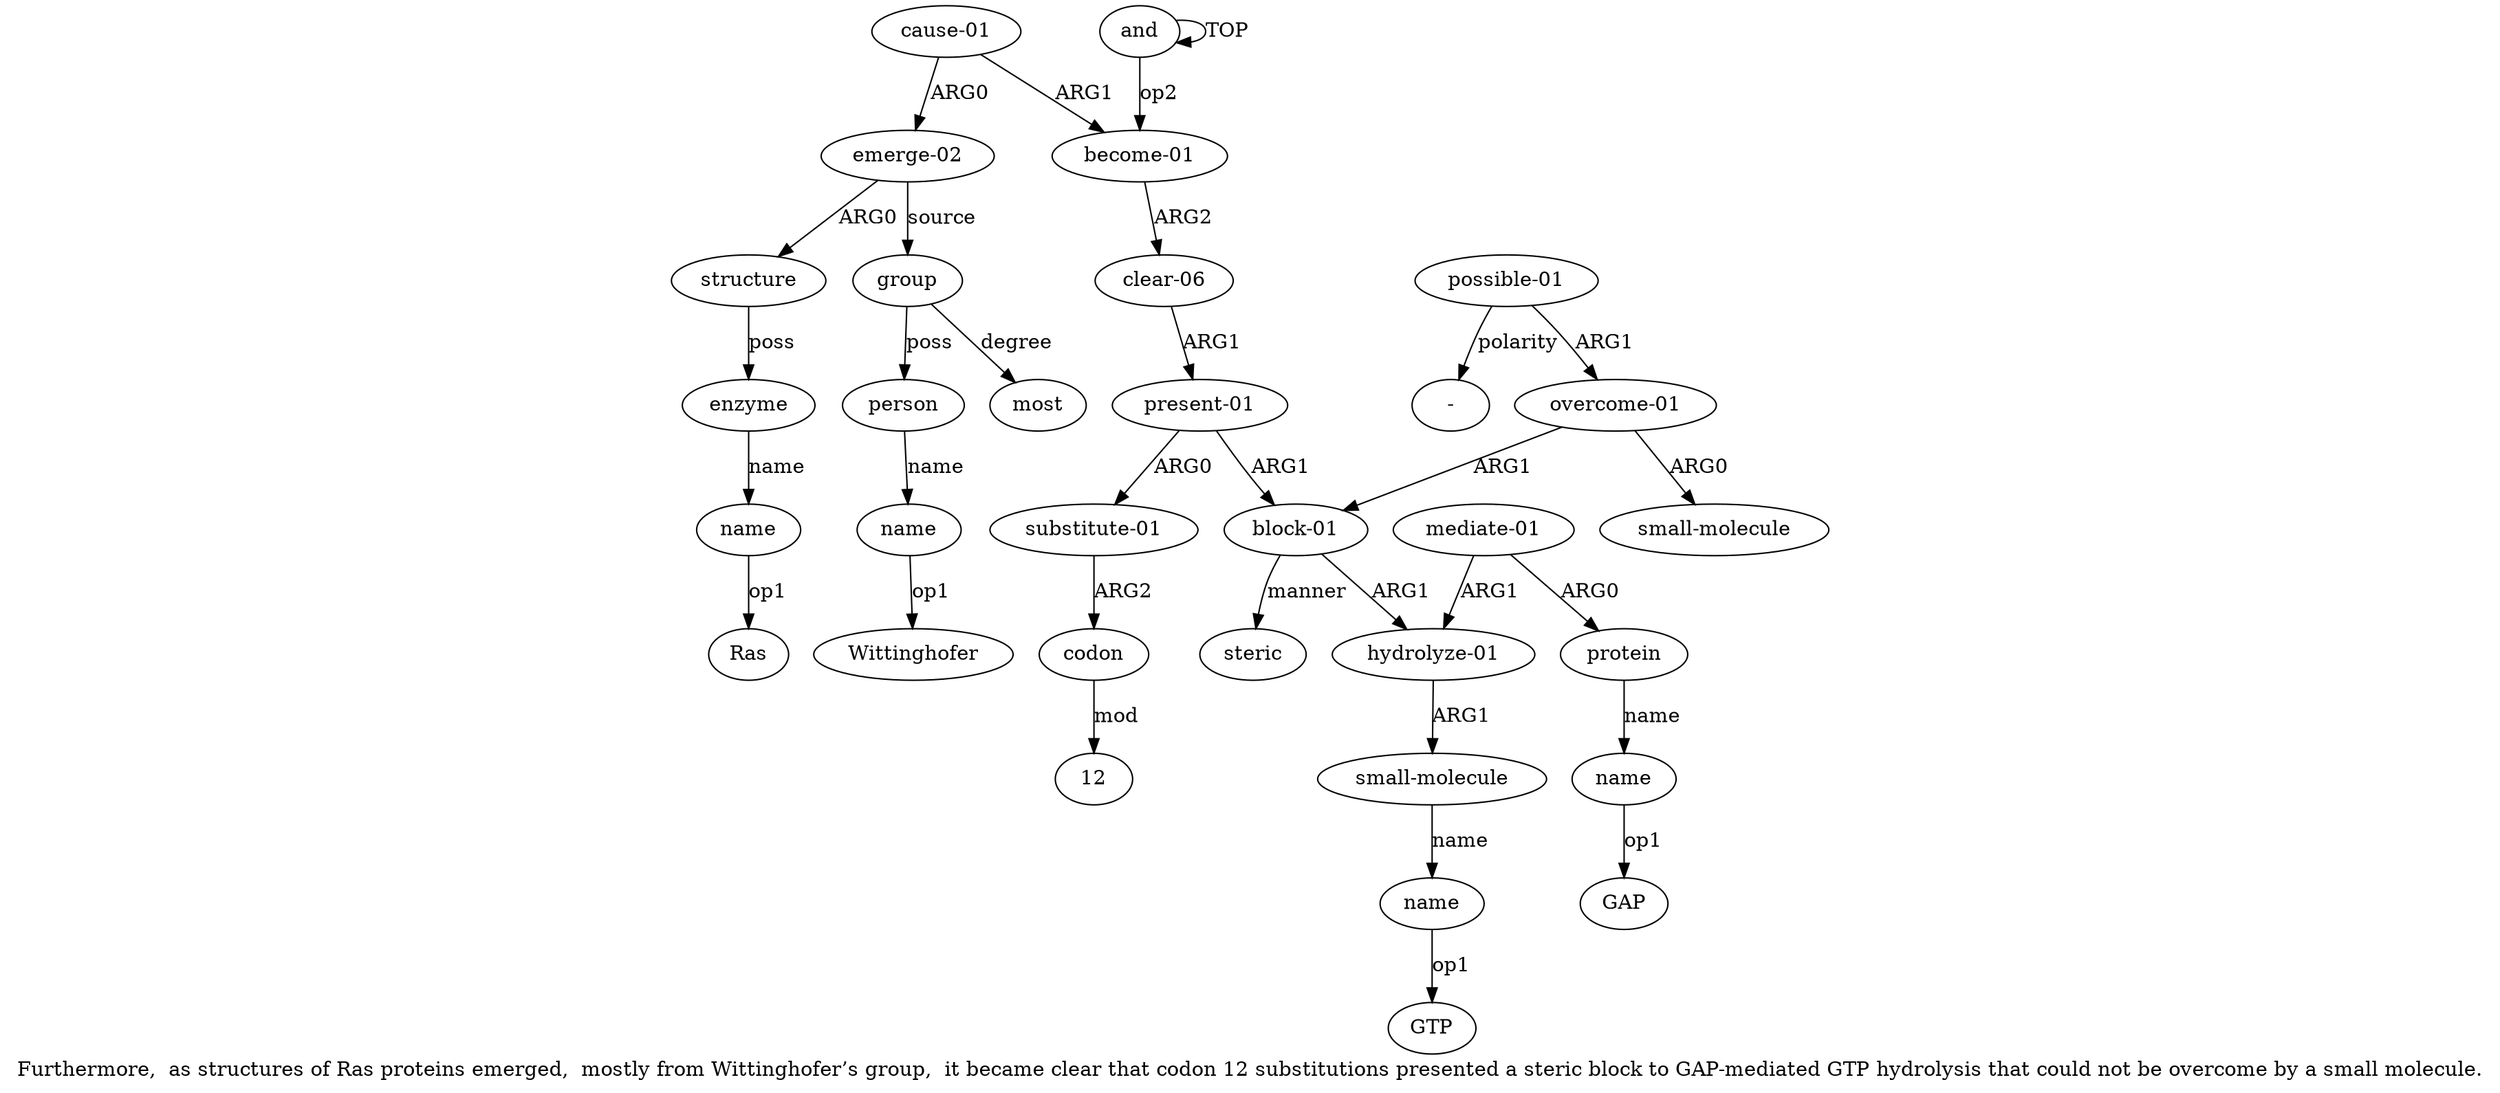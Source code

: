 digraph  {
	graph [label="Furthermore,  as structures of Ras proteins emerged,  mostly from Wittinghofer’s group,  it became clear that codon 12 substitutions \
presented a steric block to GAP-mediated GTP hydrolysis that could not be overcome by a small molecule."];
	node [label="\N"];
	a20	 [color=black,
		gold_ind=20,
		gold_label=enzyme,
		label=enzyme,
		test_ind=20,
		test_label=enzyme];
	a21	 [color=black,
		gold_ind=21,
		gold_label=name,
		label=name,
		test_ind=21,
		test_label=name];
	a20 -> a21 [key=0,
	color=black,
	gold_label=name,
	label=name,
	test_label=name];
"a21 Ras" [color=black,
	gold_ind=-1,
	gold_label=Ras,
	label=Ras,
	test_ind=-1,
	test_label=Ras];
a21 -> "a21 Ras" [key=0,
color=black,
gold_label=op1,
label=op1,
test_label=op1];
a22 [color=black,
gold_ind=22,
gold_label=group,
label=group,
test_ind=22,
test_label=group];
a23 [color=black,
gold_ind=23,
gold_label=person,
label=person,
test_ind=23,
test_label=person];
a22 -> a23 [key=0,
color=black,
gold_label=poss,
label=poss,
test_label=poss];
a25 [color=black,
gold_ind=25,
gold_label=most,
label=most,
test_ind=25,
test_label=most];
a22 -> a25 [key=0,
color=black,
gold_label=degree,
label=degree,
test_label=degree];
a24 [color=black,
gold_ind=24,
gold_label=name,
label=name,
test_ind=24,
test_label=name];
a23 -> a24 [key=0,
color=black,
gold_label=name,
label=name,
test_label=name];
"a24 Wittinghofer" [color=black,
gold_ind=-1,
gold_label=Wittinghofer,
label=Wittinghofer,
test_ind=-1,
test_label=Wittinghofer];
a24 -> "a24 Wittinghofer" [key=0,
color=black,
gold_label=op1,
label=op1,
test_label=op1];
"a16 -" [color=black,
gold_ind=-1,
gold_label="-",
label="-",
test_ind=-1,
test_label="-"];
a15 [color=black,
gold_ind=15,
gold_label="small-molecule",
label="small-molecule",
test_ind=15,
test_label="small-molecule"];
a14 [color=black,
gold_ind=14,
gold_label="overcome-01",
label="overcome-01",
test_ind=14,
test_label="overcome-01"];
a14 -> a15 [key=0,
color=black,
gold_label=ARG0,
label=ARG0,
test_label=ARG0];
a6 [color=black,
gold_ind=6,
gold_label="block-01",
label="block-01",
test_ind=6,
test_label="block-01"];
a14 -> a6 [key=0,
color=black,
gold_label=ARG1,
label=ARG1,
test_label=ARG1];
a17 [color=black,
gold_ind=17,
gold_label="cause-01",
label="cause-01",
test_ind=17,
test_label="cause-01"];
a18 [color=black,
gold_ind=18,
gold_label="emerge-02",
label="emerge-02",
test_ind=18,
test_label="emerge-02"];
a17 -> a18 [key=0,
color=black,
gold_label=ARG0,
label=ARG0,
test_label=ARG0];
a1 [color=black,
gold_ind=1,
gold_label="become-01",
label="become-01",
test_ind=1,
test_label="become-01"];
a17 -> a1 [key=0,
color=black,
gold_label=ARG1,
label=ARG1,
test_label=ARG1];
a16 [color=black,
gold_ind=16,
gold_label="possible-01",
label="possible-01",
test_ind=16,
test_label="possible-01"];
a16 -> "a16 -" [key=0,
color=black,
gold_label=polarity,
label=polarity,
test_label=polarity];
a16 -> a14 [key=0,
color=black,
gold_label=ARG1,
label=ARG1,
test_label=ARG1];
a11 [color=black,
gold_ind=11,
gold_label=protein,
label=protein,
test_ind=11,
test_label=protein];
a12 [color=black,
gold_ind=12,
gold_label=name,
label=name,
test_ind=12,
test_label=name];
a11 -> a12 [key=0,
color=black,
gold_label=name,
label=name,
test_label=name];
a10 [color=black,
gold_ind=10,
gold_label="mediate-01",
label="mediate-01",
test_ind=10,
test_label="mediate-01"];
a10 -> a11 [key=0,
color=black,
gold_label=ARG0,
label=ARG0,
test_label=ARG0];
a7 [color=black,
gold_ind=7,
gold_label="hydrolyze-01",
label="hydrolyze-01",
test_ind=7,
test_label="hydrolyze-01"];
a10 -> a7 [key=0,
color=black,
gold_label=ARG1,
label=ARG1,
test_label=ARG1];
a13 [color=black,
gold_ind=13,
gold_label=steric,
label=steric,
test_ind=13,
test_label=steric];
"a12 GAP" [color=black,
gold_ind=-1,
gold_label=GAP,
label=GAP,
test_ind=-1,
test_label=GAP];
a12 -> "a12 GAP" [key=0,
color=black,
gold_label=op1,
label=op1,
test_label=op1];
a19 [color=black,
gold_ind=19,
gold_label=structure,
label=structure,
test_ind=19,
test_label=structure];
a19 -> a20 [key=0,
color=black,
gold_label=poss,
label=poss,
test_label=poss];
a18 -> a22 [key=0,
color=black,
gold_label=source,
label=source,
test_label=source];
a18 -> a19 [key=0,
color=black,
gold_label=ARG0,
label=ARG0,
test_label=ARG0];
"a9 GTP" [color=black,
gold_ind=-1,
gold_label=GTP,
label=GTP,
test_ind=-1,
test_label=GTP];
a2 [color=black,
gold_ind=2,
gold_label="clear-06",
label="clear-06",
test_ind=2,
test_label="clear-06"];
a1 -> a2 [key=0,
color=black,
gold_label=ARG2,
label=ARG2,
test_label=ARG2];
a0 [color=black,
gold_ind=0,
gold_label=and,
label=and,
test_ind=0,
test_label=and];
a0 -> a1 [key=0,
color=black,
gold_label=op2,
label=op2,
test_label=op2];
a0 -> a0 [key=0,
color=black,
gold_label=TOP,
label=TOP,
test_label=TOP];
a3 [color=black,
gold_ind=3,
gold_label="present-01",
label="present-01",
test_ind=3,
test_label="present-01"];
a4 [color=black,
gold_ind=4,
gold_label="substitute-01",
label="substitute-01",
test_ind=4,
test_label="substitute-01"];
a3 -> a4 [key=0,
color=black,
gold_label=ARG0,
label=ARG0,
test_label=ARG0];
a3 -> a6 [key=0,
color=black,
gold_label=ARG1,
label=ARG1,
test_label=ARG1];
a2 -> a3 [key=0,
color=black,
gold_label=ARG1,
label=ARG1,
test_label=ARG1];
a5 [color=black,
gold_ind=5,
gold_label=codon,
label=codon,
test_ind=5,
test_label=codon];
"a5 12" [color=black,
gold_ind=-1,
gold_label=12,
label=12,
test_ind=-1,
test_label=12];
a5 -> "a5 12" [key=0,
color=black,
gold_label=mod,
label=mod,
test_label=mod];
a4 -> a5 [key=0,
color=black,
gold_label=ARG2,
label=ARG2,
test_label=ARG2];
a8 [color=black,
gold_ind=8,
gold_label="small-molecule",
label="small-molecule",
test_ind=8,
test_label="small-molecule"];
a7 -> a8 [key=0,
color=black,
gold_label=ARG1,
label=ARG1,
test_label=ARG1];
a6 -> a13 [key=0,
color=black,
gold_label=manner,
label=manner,
test_label=manner];
a6 -> a7 [key=0,
color=black,
gold_label=ARG1,
label=ARG1,
test_label=ARG1];
a9 [color=black,
gold_ind=9,
gold_label=name,
label=name,
test_ind=9,
test_label=name];
a9 -> "a9 GTP" [key=0,
color=black,
gold_label=op1,
label=op1,
test_label=op1];
a8 -> a9 [key=0,
color=black,
gold_label=name,
label=name,
test_label=name];
}
